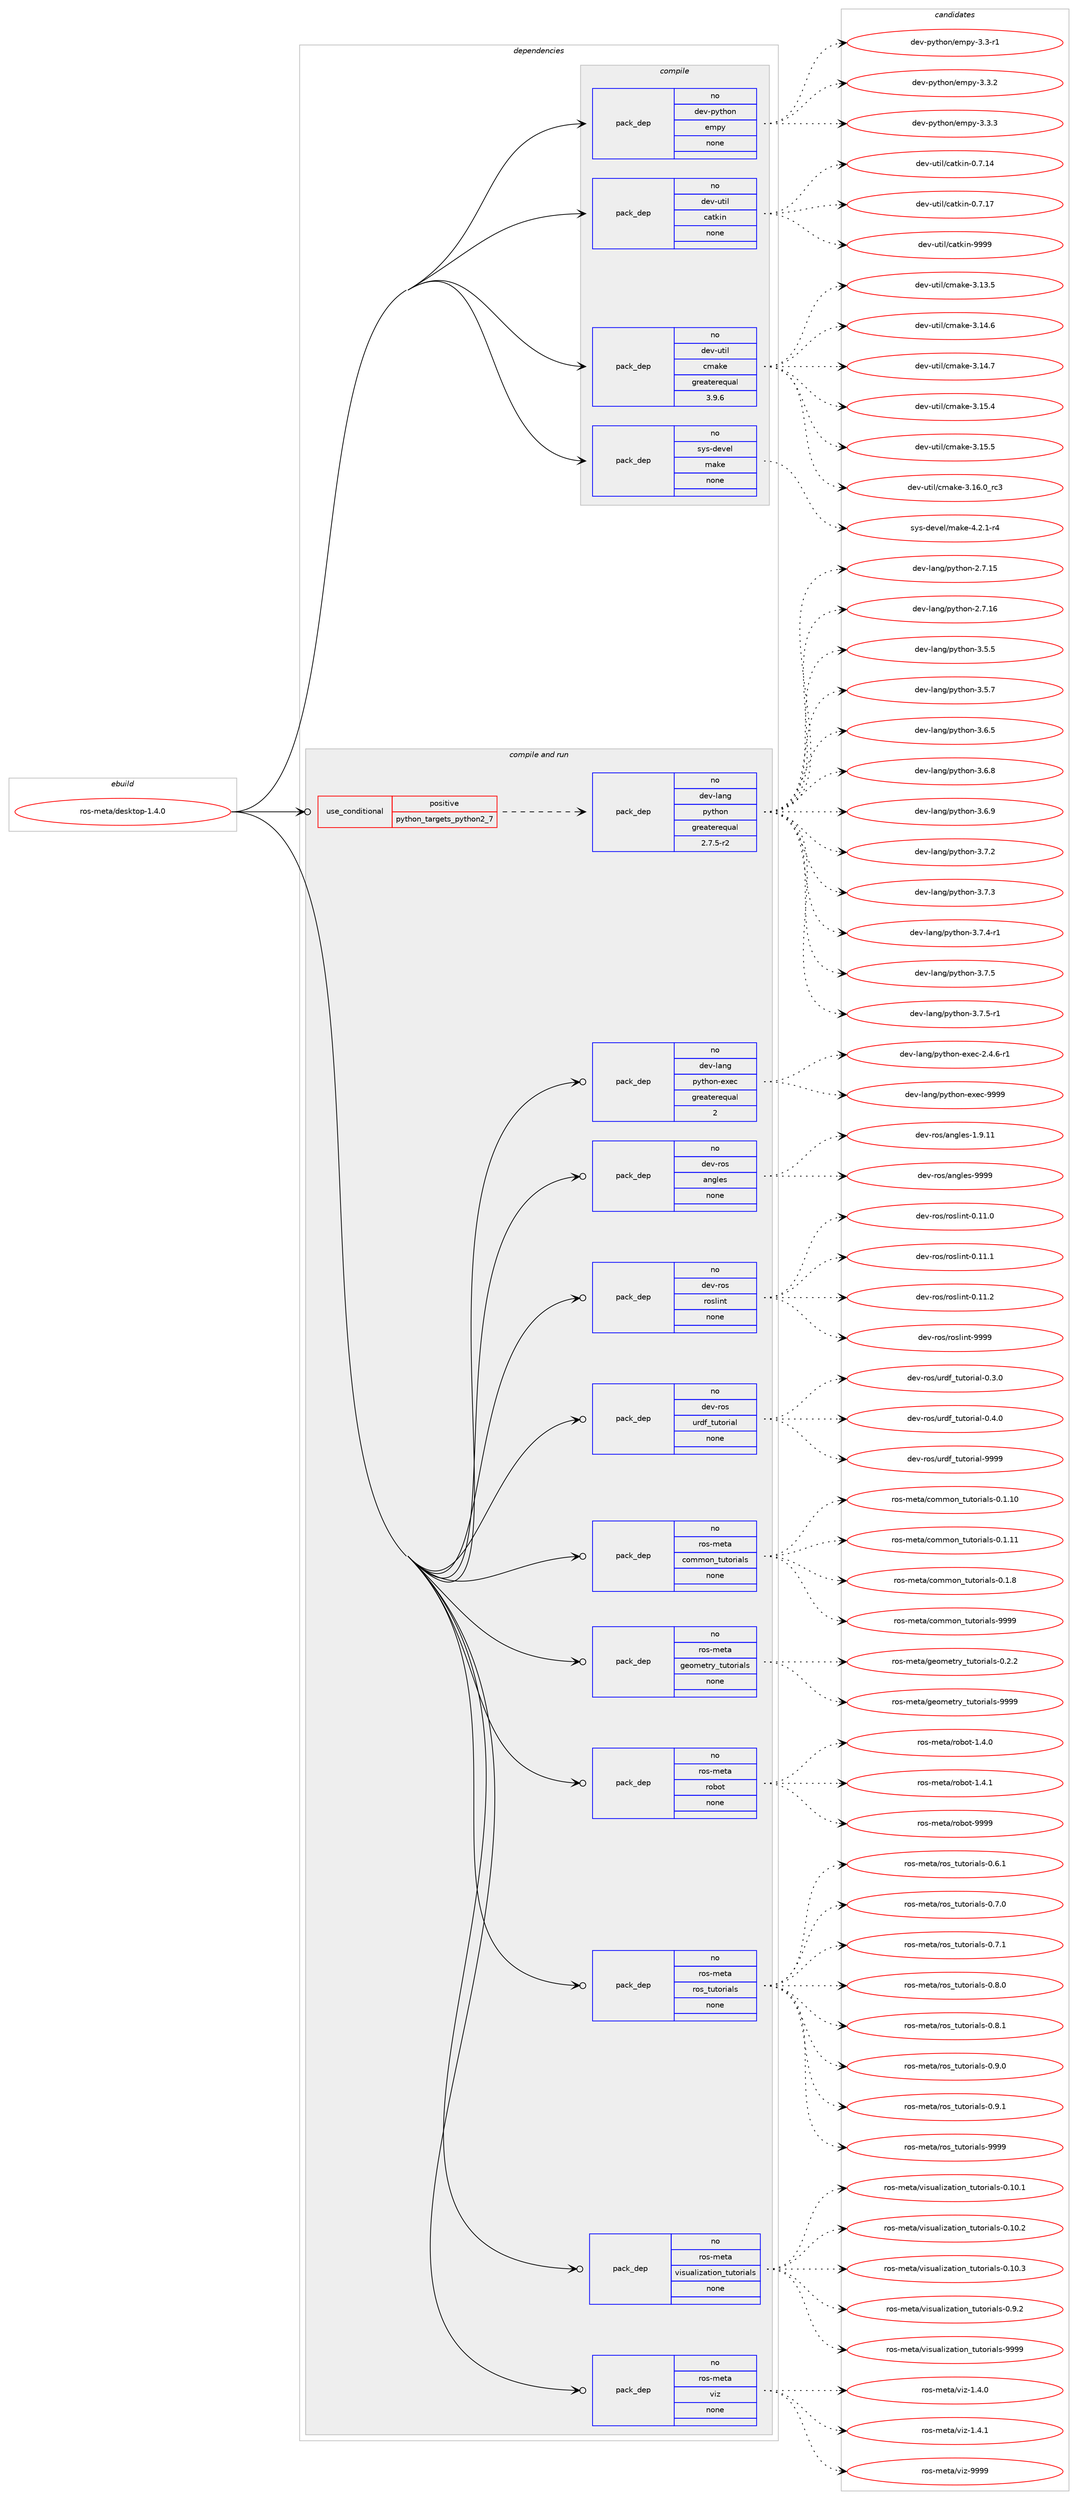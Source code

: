 digraph prolog {

# *************
# Graph options
# *************

newrank=true;
concentrate=true;
compound=true;
graph [rankdir=LR,fontname=Helvetica,fontsize=10,ranksep=1.5];#, ranksep=2.5, nodesep=0.2];
edge  [arrowhead=vee];
node  [fontname=Helvetica,fontsize=10];

# **********
# The ebuild
# **********

subgraph cluster_leftcol {
color=gray;
rank=same;
label=<<i>ebuild</i>>;
id [label="ros-meta/desktop-1.4.0", color=red, width=4, href="../ros-meta/desktop-1.4.0.svg"];
}

# ****************
# The dependencies
# ****************

subgraph cluster_midcol {
color=gray;
label=<<i>dependencies</i>>;
subgraph cluster_compile {
fillcolor="#eeeeee";
style=filled;
label=<<i>compile</i>>;
subgraph pack624982 {
dependency846232 [label=<<TABLE BORDER="0" CELLBORDER="1" CELLSPACING="0" CELLPADDING="4" WIDTH="220"><TR><TD ROWSPAN="6" CELLPADDING="30">pack_dep</TD></TR><TR><TD WIDTH="110">no</TD></TR><TR><TD>dev-python</TD></TR><TR><TD>empy</TD></TR><TR><TD>none</TD></TR><TR><TD></TD></TR></TABLE>>, shape=none, color=blue];
}
id:e -> dependency846232:w [weight=20,style="solid",arrowhead="vee"];
subgraph pack624983 {
dependency846233 [label=<<TABLE BORDER="0" CELLBORDER="1" CELLSPACING="0" CELLPADDING="4" WIDTH="220"><TR><TD ROWSPAN="6" CELLPADDING="30">pack_dep</TD></TR><TR><TD WIDTH="110">no</TD></TR><TR><TD>dev-util</TD></TR><TR><TD>catkin</TD></TR><TR><TD>none</TD></TR><TR><TD></TD></TR></TABLE>>, shape=none, color=blue];
}
id:e -> dependency846233:w [weight=20,style="solid",arrowhead="vee"];
subgraph pack624984 {
dependency846234 [label=<<TABLE BORDER="0" CELLBORDER="1" CELLSPACING="0" CELLPADDING="4" WIDTH="220"><TR><TD ROWSPAN="6" CELLPADDING="30">pack_dep</TD></TR><TR><TD WIDTH="110">no</TD></TR><TR><TD>dev-util</TD></TR><TR><TD>cmake</TD></TR><TR><TD>greaterequal</TD></TR><TR><TD>3.9.6</TD></TR></TABLE>>, shape=none, color=blue];
}
id:e -> dependency846234:w [weight=20,style="solid",arrowhead="vee"];
subgraph pack624985 {
dependency846235 [label=<<TABLE BORDER="0" CELLBORDER="1" CELLSPACING="0" CELLPADDING="4" WIDTH="220"><TR><TD ROWSPAN="6" CELLPADDING="30">pack_dep</TD></TR><TR><TD WIDTH="110">no</TD></TR><TR><TD>sys-devel</TD></TR><TR><TD>make</TD></TR><TR><TD>none</TD></TR><TR><TD></TD></TR></TABLE>>, shape=none, color=blue];
}
id:e -> dependency846235:w [weight=20,style="solid",arrowhead="vee"];
}
subgraph cluster_compileandrun {
fillcolor="#eeeeee";
style=filled;
label=<<i>compile and run</i>>;
subgraph cond206316 {
dependency846236 [label=<<TABLE BORDER="0" CELLBORDER="1" CELLSPACING="0" CELLPADDING="4"><TR><TD ROWSPAN="3" CELLPADDING="10">use_conditional</TD></TR><TR><TD>positive</TD></TR><TR><TD>python_targets_python2_7</TD></TR></TABLE>>, shape=none, color=red];
subgraph pack624986 {
dependency846237 [label=<<TABLE BORDER="0" CELLBORDER="1" CELLSPACING="0" CELLPADDING="4" WIDTH="220"><TR><TD ROWSPAN="6" CELLPADDING="30">pack_dep</TD></TR><TR><TD WIDTH="110">no</TD></TR><TR><TD>dev-lang</TD></TR><TR><TD>python</TD></TR><TR><TD>greaterequal</TD></TR><TR><TD>2.7.5-r2</TD></TR></TABLE>>, shape=none, color=blue];
}
dependency846236:e -> dependency846237:w [weight=20,style="dashed",arrowhead="vee"];
}
id:e -> dependency846236:w [weight=20,style="solid",arrowhead="odotvee"];
subgraph pack624987 {
dependency846238 [label=<<TABLE BORDER="0" CELLBORDER="1" CELLSPACING="0" CELLPADDING="4" WIDTH="220"><TR><TD ROWSPAN="6" CELLPADDING="30">pack_dep</TD></TR><TR><TD WIDTH="110">no</TD></TR><TR><TD>dev-lang</TD></TR><TR><TD>python-exec</TD></TR><TR><TD>greaterequal</TD></TR><TR><TD>2</TD></TR></TABLE>>, shape=none, color=blue];
}
id:e -> dependency846238:w [weight=20,style="solid",arrowhead="odotvee"];
subgraph pack624988 {
dependency846239 [label=<<TABLE BORDER="0" CELLBORDER="1" CELLSPACING="0" CELLPADDING="4" WIDTH="220"><TR><TD ROWSPAN="6" CELLPADDING="30">pack_dep</TD></TR><TR><TD WIDTH="110">no</TD></TR><TR><TD>dev-ros</TD></TR><TR><TD>angles</TD></TR><TR><TD>none</TD></TR><TR><TD></TD></TR></TABLE>>, shape=none, color=blue];
}
id:e -> dependency846239:w [weight=20,style="solid",arrowhead="odotvee"];
subgraph pack624989 {
dependency846240 [label=<<TABLE BORDER="0" CELLBORDER="1" CELLSPACING="0" CELLPADDING="4" WIDTH="220"><TR><TD ROWSPAN="6" CELLPADDING="30">pack_dep</TD></TR><TR><TD WIDTH="110">no</TD></TR><TR><TD>dev-ros</TD></TR><TR><TD>roslint</TD></TR><TR><TD>none</TD></TR><TR><TD></TD></TR></TABLE>>, shape=none, color=blue];
}
id:e -> dependency846240:w [weight=20,style="solid",arrowhead="odotvee"];
subgraph pack624990 {
dependency846241 [label=<<TABLE BORDER="0" CELLBORDER="1" CELLSPACING="0" CELLPADDING="4" WIDTH="220"><TR><TD ROWSPAN="6" CELLPADDING="30">pack_dep</TD></TR><TR><TD WIDTH="110">no</TD></TR><TR><TD>dev-ros</TD></TR><TR><TD>urdf_tutorial</TD></TR><TR><TD>none</TD></TR><TR><TD></TD></TR></TABLE>>, shape=none, color=blue];
}
id:e -> dependency846241:w [weight=20,style="solid",arrowhead="odotvee"];
subgraph pack624991 {
dependency846242 [label=<<TABLE BORDER="0" CELLBORDER="1" CELLSPACING="0" CELLPADDING="4" WIDTH="220"><TR><TD ROWSPAN="6" CELLPADDING="30">pack_dep</TD></TR><TR><TD WIDTH="110">no</TD></TR><TR><TD>ros-meta</TD></TR><TR><TD>common_tutorials</TD></TR><TR><TD>none</TD></TR><TR><TD></TD></TR></TABLE>>, shape=none, color=blue];
}
id:e -> dependency846242:w [weight=20,style="solid",arrowhead="odotvee"];
subgraph pack624992 {
dependency846243 [label=<<TABLE BORDER="0" CELLBORDER="1" CELLSPACING="0" CELLPADDING="4" WIDTH="220"><TR><TD ROWSPAN="6" CELLPADDING="30">pack_dep</TD></TR><TR><TD WIDTH="110">no</TD></TR><TR><TD>ros-meta</TD></TR><TR><TD>geometry_tutorials</TD></TR><TR><TD>none</TD></TR><TR><TD></TD></TR></TABLE>>, shape=none, color=blue];
}
id:e -> dependency846243:w [weight=20,style="solid",arrowhead="odotvee"];
subgraph pack624993 {
dependency846244 [label=<<TABLE BORDER="0" CELLBORDER="1" CELLSPACING="0" CELLPADDING="4" WIDTH="220"><TR><TD ROWSPAN="6" CELLPADDING="30">pack_dep</TD></TR><TR><TD WIDTH="110">no</TD></TR><TR><TD>ros-meta</TD></TR><TR><TD>robot</TD></TR><TR><TD>none</TD></TR><TR><TD></TD></TR></TABLE>>, shape=none, color=blue];
}
id:e -> dependency846244:w [weight=20,style="solid",arrowhead="odotvee"];
subgraph pack624994 {
dependency846245 [label=<<TABLE BORDER="0" CELLBORDER="1" CELLSPACING="0" CELLPADDING="4" WIDTH="220"><TR><TD ROWSPAN="6" CELLPADDING="30">pack_dep</TD></TR><TR><TD WIDTH="110">no</TD></TR><TR><TD>ros-meta</TD></TR><TR><TD>ros_tutorials</TD></TR><TR><TD>none</TD></TR><TR><TD></TD></TR></TABLE>>, shape=none, color=blue];
}
id:e -> dependency846245:w [weight=20,style="solid",arrowhead="odotvee"];
subgraph pack624995 {
dependency846246 [label=<<TABLE BORDER="0" CELLBORDER="1" CELLSPACING="0" CELLPADDING="4" WIDTH="220"><TR><TD ROWSPAN="6" CELLPADDING="30">pack_dep</TD></TR><TR><TD WIDTH="110">no</TD></TR><TR><TD>ros-meta</TD></TR><TR><TD>visualization_tutorials</TD></TR><TR><TD>none</TD></TR><TR><TD></TD></TR></TABLE>>, shape=none, color=blue];
}
id:e -> dependency846246:w [weight=20,style="solid",arrowhead="odotvee"];
subgraph pack624996 {
dependency846247 [label=<<TABLE BORDER="0" CELLBORDER="1" CELLSPACING="0" CELLPADDING="4" WIDTH="220"><TR><TD ROWSPAN="6" CELLPADDING="30">pack_dep</TD></TR><TR><TD WIDTH="110">no</TD></TR><TR><TD>ros-meta</TD></TR><TR><TD>viz</TD></TR><TR><TD>none</TD></TR><TR><TD></TD></TR></TABLE>>, shape=none, color=blue];
}
id:e -> dependency846247:w [weight=20,style="solid",arrowhead="odotvee"];
}
subgraph cluster_run {
fillcolor="#eeeeee";
style=filled;
label=<<i>run</i>>;
}
}

# **************
# The candidates
# **************

subgraph cluster_choices {
rank=same;
color=gray;
label=<<i>candidates</i>>;

subgraph choice624982 {
color=black;
nodesep=1;
choice1001011184511212111610411111047101109112121455146514511449 [label="dev-python/empy-3.3-r1", color=red, width=4,href="../dev-python/empy-3.3-r1.svg"];
choice1001011184511212111610411111047101109112121455146514650 [label="dev-python/empy-3.3.2", color=red, width=4,href="../dev-python/empy-3.3.2.svg"];
choice1001011184511212111610411111047101109112121455146514651 [label="dev-python/empy-3.3.3", color=red, width=4,href="../dev-python/empy-3.3.3.svg"];
dependency846232:e -> choice1001011184511212111610411111047101109112121455146514511449:w [style=dotted,weight="100"];
dependency846232:e -> choice1001011184511212111610411111047101109112121455146514650:w [style=dotted,weight="100"];
dependency846232:e -> choice1001011184511212111610411111047101109112121455146514651:w [style=dotted,weight="100"];
}
subgraph choice624983 {
color=black;
nodesep=1;
choice1001011184511711610510847999711610710511045484655464952 [label="dev-util/catkin-0.7.14", color=red, width=4,href="../dev-util/catkin-0.7.14.svg"];
choice1001011184511711610510847999711610710511045484655464955 [label="dev-util/catkin-0.7.17", color=red, width=4,href="../dev-util/catkin-0.7.17.svg"];
choice100101118451171161051084799971161071051104557575757 [label="dev-util/catkin-9999", color=red, width=4,href="../dev-util/catkin-9999.svg"];
dependency846233:e -> choice1001011184511711610510847999711610710511045484655464952:w [style=dotted,weight="100"];
dependency846233:e -> choice1001011184511711610510847999711610710511045484655464955:w [style=dotted,weight="100"];
dependency846233:e -> choice100101118451171161051084799971161071051104557575757:w [style=dotted,weight="100"];
}
subgraph choice624984 {
color=black;
nodesep=1;
choice1001011184511711610510847991099710710145514649514653 [label="dev-util/cmake-3.13.5", color=red, width=4,href="../dev-util/cmake-3.13.5.svg"];
choice1001011184511711610510847991099710710145514649524654 [label="dev-util/cmake-3.14.6", color=red, width=4,href="../dev-util/cmake-3.14.6.svg"];
choice1001011184511711610510847991099710710145514649524655 [label="dev-util/cmake-3.14.7", color=red, width=4,href="../dev-util/cmake-3.14.7.svg"];
choice1001011184511711610510847991099710710145514649534652 [label="dev-util/cmake-3.15.4", color=red, width=4,href="../dev-util/cmake-3.15.4.svg"];
choice1001011184511711610510847991099710710145514649534653 [label="dev-util/cmake-3.15.5", color=red, width=4,href="../dev-util/cmake-3.15.5.svg"];
choice1001011184511711610510847991099710710145514649544648951149951 [label="dev-util/cmake-3.16.0_rc3", color=red, width=4,href="../dev-util/cmake-3.16.0_rc3.svg"];
dependency846234:e -> choice1001011184511711610510847991099710710145514649514653:w [style=dotted,weight="100"];
dependency846234:e -> choice1001011184511711610510847991099710710145514649524654:w [style=dotted,weight="100"];
dependency846234:e -> choice1001011184511711610510847991099710710145514649524655:w [style=dotted,weight="100"];
dependency846234:e -> choice1001011184511711610510847991099710710145514649534652:w [style=dotted,weight="100"];
dependency846234:e -> choice1001011184511711610510847991099710710145514649534653:w [style=dotted,weight="100"];
dependency846234:e -> choice1001011184511711610510847991099710710145514649544648951149951:w [style=dotted,weight="100"];
}
subgraph choice624985 {
color=black;
nodesep=1;
choice1151211154510010111810110847109971071014552465046494511452 [label="sys-devel/make-4.2.1-r4", color=red, width=4,href="../sys-devel/make-4.2.1-r4.svg"];
dependency846235:e -> choice1151211154510010111810110847109971071014552465046494511452:w [style=dotted,weight="100"];
}
subgraph choice624986 {
color=black;
nodesep=1;
choice10010111845108971101034711212111610411111045504655464953 [label="dev-lang/python-2.7.15", color=red, width=4,href="../dev-lang/python-2.7.15.svg"];
choice10010111845108971101034711212111610411111045504655464954 [label="dev-lang/python-2.7.16", color=red, width=4,href="../dev-lang/python-2.7.16.svg"];
choice100101118451089711010347112121116104111110455146534653 [label="dev-lang/python-3.5.5", color=red, width=4,href="../dev-lang/python-3.5.5.svg"];
choice100101118451089711010347112121116104111110455146534655 [label="dev-lang/python-3.5.7", color=red, width=4,href="../dev-lang/python-3.5.7.svg"];
choice100101118451089711010347112121116104111110455146544653 [label="dev-lang/python-3.6.5", color=red, width=4,href="../dev-lang/python-3.6.5.svg"];
choice100101118451089711010347112121116104111110455146544656 [label="dev-lang/python-3.6.8", color=red, width=4,href="../dev-lang/python-3.6.8.svg"];
choice100101118451089711010347112121116104111110455146544657 [label="dev-lang/python-3.6.9", color=red, width=4,href="../dev-lang/python-3.6.9.svg"];
choice100101118451089711010347112121116104111110455146554650 [label="dev-lang/python-3.7.2", color=red, width=4,href="../dev-lang/python-3.7.2.svg"];
choice100101118451089711010347112121116104111110455146554651 [label="dev-lang/python-3.7.3", color=red, width=4,href="../dev-lang/python-3.7.3.svg"];
choice1001011184510897110103471121211161041111104551465546524511449 [label="dev-lang/python-3.7.4-r1", color=red, width=4,href="../dev-lang/python-3.7.4-r1.svg"];
choice100101118451089711010347112121116104111110455146554653 [label="dev-lang/python-3.7.5", color=red, width=4,href="../dev-lang/python-3.7.5.svg"];
choice1001011184510897110103471121211161041111104551465546534511449 [label="dev-lang/python-3.7.5-r1", color=red, width=4,href="../dev-lang/python-3.7.5-r1.svg"];
dependency846237:e -> choice10010111845108971101034711212111610411111045504655464953:w [style=dotted,weight="100"];
dependency846237:e -> choice10010111845108971101034711212111610411111045504655464954:w [style=dotted,weight="100"];
dependency846237:e -> choice100101118451089711010347112121116104111110455146534653:w [style=dotted,weight="100"];
dependency846237:e -> choice100101118451089711010347112121116104111110455146534655:w [style=dotted,weight="100"];
dependency846237:e -> choice100101118451089711010347112121116104111110455146544653:w [style=dotted,weight="100"];
dependency846237:e -> choice100101118451089711010347112121116104111110455146544656:w [style=dotted,weight="100"];
dependency846237:e -> choice100101118451089711010347112121116104111110455146544657:w [style=dotted,weight="100"];
dependency846237:e -> choice100101118451089711010347112121116104111110455146554650:w [style=dotted,weight="100"];
dependency846237:e -> choice100101118451089711010347112121116104111110455146554651:w [style=dotted,weight="100"];
dependency846237:e -> choice1001011184510897110103471121211161041111104551465546524511449:w [style=dotted,weight="100"];
dependency846237:e -> choice100101118451089711010347112121116104111110455146554653:w [style=dotted,weight="100"];
dependency846237:e -> choice1001011184510897110103471121211161041111104551465546534511449:w [style=dotted,weight="100"];
}
subgraph choice624987 {
color=black;
nodesep=1;
choice10010111845108971101034711212111610411111045101120101994550465246544511449 [label="dev-lang/python-exec-2.4.6-r1", color=red, width=4,href="../dev-lang/python-exec-2.4.6-r1.svg"];
choice10010111845108971101034711212111610411111045101120101994557575757 [label="dev-lang/python-exec-9999", color=red, width=4,href="../dev-lang/python-exec-9999.svg"];
dependency846238:e -> choice10010111845108971101034711212111610411111045101120101994550465246544511449:w [style=dotted,weight="100"];
dependency846238:e -> choice10010111845108971101034711212111610411111045101120101994557575757:w [style=dotted,weight="100"];
}
subgraph choice624988 {
color=black;
nodesep=1;
choice10010111845114111115479711010310810111545494657464949 [label="dev-ros/angles-1.9.11", color=red, width=4,href="../dev-ros/angles-1.9.11.svg"];
choice1001011184511411111547971101031081011154557575757 [label="dev-ros/angles-9999", color=red, width=4,href="../dev-ros/angles-9999.svg"];
dependency846239:e -> choice10010111845114111115479711010310810111545494657464949:w [style=dotted,weight="100"];
dependency846239:e -> choice1001011184511411111547971101031081011154557575757:w [style=dotted,weight="100"];
}
subgraph choice624989 {
color=black;
nodesep=1;
choice100101118451141111154711411111510810511011645484649494648 [label="dev-ros/roslint-0.11.0", color=red, width=4,href="../dev-ros/roslint-0.11.0.svg"];
choice100101118451141111154711411111510810511011645484649494649 [label="dev-ros/roslint-0.11.1", color=red, width=4,href="../dev-ros/roslint-0.11.1.svg"];
choice100101118451141111154711411111510810511011645484649494650 [label="dev-ros/roslint-0.11.2", color=red, width=4,href="../dev-ros/roslint-0.11.2.svg"];
choice10010111845114111115471141111151081051101164557575757 [label="dev-ros/roslint-9999", color=red, width=4,href="../dev-ros/roslint-9999.svg"];
dependency846240:e -> choice100101118451141111154711411111510810511011645484649494648:w [style=dotted,weight="100"];
dependency846240:e -> choice100101118451141111154711411111510810511011645484649494649:w [style=dotted,weight="100"];
dependency846240:e -> choice100101118451141111154711411111510810511011645484649494650:w [style=dotted,weight="100"];
dependency846240:e -> choice10010111845114111115471141111151081051101164557575757:w [style=dotted,weight="100"];
}
subgraph choice624990 {
color=black;
nodesep=1;
choice10010111845114111115471171141001029511611711611111410597108454846514648 [label="dev-ros/urdf_tutorial-0.3.0", color=red, width=4,href="../dev-ros/urdf_tutorial-0.3.0.svg"];
choice10010111845114111115471171141001029511611711611111410597108454846524648 [label="dev-ros/urdf_tutorial-0.4.0", color=red, width=4,href="../dev-ros/urdf_tutorial-0.4.0.svg"];
choice100101118451141111154711711410010295116117116111114105971084557575757 [label="dev-ros/urdf_tutorial-9999", color=red, width=4,href="../dev-ros/urdf_tutorial-9999.svg"];
dependency846241:e -> choice10010111845114111115471171141001029511611711611111410597108454846514648:w [style=dotted,weight="100"];
dependency846241:e -> choice10010111845114111115471171141001029511611711611111410597108454846524648:w [style=dotted,weight="100"];
dependency846241:e -> choice100101118451141111154711711410010295116117116111114105971084557575757:w [style=dotted,weight="100"];
}
subgraph choice624991 {
color=black;
nodesep=1;
choice11411111545109101116974799111109109111110951161171161111141059710811545484649464948 [label="ros-meta/common_tutorials-0.1.10", color=red, width=4,href="../ros-meta/common_tutorials-0.1.10.svg"];
choice11411111545109101116974799111109109111110951161171161111141059710811545484649464949 [label="ros-meta/common_tutorials-0.1.11", color=red, width=4,href="../ros-meta/common_tutorials-0.1.11.svg"];
choice114111115451091011169747991111091091111109511611711611111410597108115454846494656 [label="ros-meta/common_tutorials-0.1.8", color=red, width=4,href="../ros-meta/common_tutorials-0.1.8.svg"];
choice1141111154510910111697479911110910911111095116117116111114105971081154557575757 [label="ros-meta/common_tutorials-9999", color=red, width=4,href="../ros-meta/common_tutorials-9999.svg"];
dependency846242:e -> choice11411111545109101116974799111109109111110951161171161111141059710811545484649464948:w [style=dotted,weight="100"];
dependency846242:e -> choice11411111545109101116974799111109109111110951161171161111141059710811545484649464949:w [style=dotted,weight="100"];
dependency846242:e -> choice114111115451091011169747991111091091111109511611711611111410597108115454846494656:w [style=dotted,weight="100"];
dependency846242:e -> choice1141111154510910111697479911110910911111095116117116111114105971081154557575757:w [style=dotted,weight="100"];
}
subgraph choice624992 {
color=black;
nodesep=1;
choice1141111154510910111697471031011111091011161141219511611711611111410597108115454846504650 [label="ros-meta/geometry_tutorials-0.2.2", color=red, width=4,href="../ros-meta/geometry_tutorials-0.2.2.svg"];
choice11411111545109101116974710310111110910111611412195116117116111114105971081154557575757 [label="ros-meta/geometry_tutorials-9999", color=red, width=4,href="../ros-meta/geometry_tutorials-9999.svg"];
dependency846243:e -> choice1141111154510910111697471031011111091011161141219511611711611111410597108115454846504650:w [style=dotted,weight="100"];
dependency846243:e -> choice11411111545109101116974710310111110910111611412195116117116111114105971081154557575757:w [style=dotted,weight="100"];
}
subgraph choice624993 {
color=black;
nodesep=1;
choice11411111545109101116974711411198111116454946524648 [label="ros-meta/robot-1.4.0", color=red, width=4,href="../ros-meta/robot-1.4.0.svg"];
choice11411111545109101116974711411198111116454946524649 [label="ros-meta/robot-1.4.1", color=red, width=4,href="../ros-meta/robot-1.4.1.svg"];
choice114111115451091011169747114111981111164557575757 [label="ros-meta/robot-9999", color=red, width=4,href="../ros-meta/robot-9999.svg"];
dependency846244:e -> choice11411111545109101116974711411198111116454946524648:w [style=dotted,weight="100"];
dependency846244:e -> choice11411111545109101116974711411198111116454946524649:w [style=dotted,weight="100"];
dependency846244:e -> choice114111115451091011169747114111981111164557575757:w [style=dotted,weight="100"];
}
subgraph choice624994 {
color=black;
nodesep=1;
choice1141111154510910111697471141111159511611711611111410597108115454846544649 [label="ros-meta/ros_tutorials-0.6.1", color=red, width=4,href="../ros-meta/ros_tutorials-0.6.1.svg"];
choice1141111154510910111697471141111159511611711611111410597108115454846554648 [label="ros-meta/ros_tutorials-0.7.0", color=red, width=4,href="../ros-meta/ros_tutorials-0.7.0.svg"];
choice1141111154510910111697471141111159511611711611111410597108115454846554649 [label="ros-meta/ros_tutorials-0.7.1", color=red, width=4,href="../ros-meta/ros_tutorials-0.7.1.svg"];
choice1141111154510910111697471141111159511611711611111410597108115454846564648 [label="ros-meta/ros_tutorials-0.8.0", color=red, width=4,href="../ros-meta/ros_tutorials-0.8.0.svg"];
choice1141111154510910111697471141111159511611711611111410597108115454846564649 [label="ros-meta/ros_tutorials-0.8.1", color=red, width=4,href="../ros-meta/ros_tutorials-0.8.1.svg"];
choice1141111154510910111697471141111159511611711611111410597108115454846574648 [label="ros-meta/ros_tutorials-0.9.0", color=red, width=4,href="../ros-meta/ros_tutorials-0.9.0.svg"];
choice1141111154510910111697471141111159511611711611111410597108115454846574649 [label="ros-meta/ros_tutorials-0.9.1", color=red, width=4,href="../ros-meta/ros_tutorials-0.9.1.svg"];
choice11411111545109101116974711411111595116117116111114105971081154557575757 [label="ros-meta/ros_tutorials-9999", color=red, width=4,href="../ros-meta/ros_tutorials-9999.svg"];
dependency846245:e -> choice1141111154510910111697471141111159511611711611111410597108115454846544649:w [style=dotted,weight="100"];
dependency846245:e -> choice1141111154510910111697471141111159511611711611111410597108115454846554648:w [style=dotted,weight="100"];
dependency846245:e -> choice1141111154510910111697471141111159511611711611111410597108115454846554649:w [style=dotted,weight="100"];
dependency846245:e -> choice1141111154510910111697471141111159511611711611111410597108115454846564648:w [style=dotted,weight="100"];
dependency846245:e -> choice1141111154510910111697471141111159511611711611111410597108115454846564649:w [style=dotted,weight="100"];
dependency846245:e -> choice1141111154510910111697471141111159511611711611111410597108115454846574648:w [style=dotted,weight="100"];
dependency846245:e -> choice1141111154510910111697471141111159511611711611111410597108115454846574649:w [style=dotted,weight="100"];
dependency846245:e -> choice11411111545109101116974711411111595116117116111114105971081154557575757:w [style=dotted,weight="100"];
}
subgraph choice624995 {
color=black;
nodesep=1;
choice1141111154510910111697471181051151179710810512297116105111110951161171161111141059710811545484649484649 [label="ros-meta/visualization_tutorials-0.10.1", color=red, width=4,href="../ros-meta/visualization_tutorials-0.10.1.svg"];
choice1141111154510910111697471181051151179710810512297116105111110951161171161111141059710811545484649484650 [label="ros-meta/visualization_tutorials-0.10.2", color=red, width=4,href="../ros-meta/visualization_tutorials-0.10.2.svg"];
choice1141111154510910111697471181051151179710810512297116105111110951161171161111141059710811545484649484651 [label="ros-meta/visualization_tutorials-0.10.3", color=red, width=4,href="../ros-meta/visualization_tutorials-0.10.3.svg"];
choice11411111545109101116974711810511511797108105122971161051111109511611711611111410597108115454846574650 [label="ros-meta/visualization_tutorials-0.9.2", color=red, width=4,href="../ros-meta/visualization_tutorials-0.9.2.svg"];
choice114111115451091011169747118105115117971081051229711610511111095116117116111114105971081154557575757 [label="ros-meta/visualization_tutorials-9999", color=red, width=4,href="../ros-meta/visualization_tutorials-9999.svg"];
dependency846246:e -> choice1141111154510910111697471181051151179710810512297116105111110951161171161111141059710811545484649484649:w [style=dotted,weight="100"];
dependency846246:e -> choice1141111154510910111697471181051151179710810512297116105111110951161171161111141059710811545484649484650:w [style=dotted,weight="100"];
dependency846246:e -> choice1141111154510910111697471181051151179710810512297116105111110951161171161111141059710811545484649484651:w [style=dotted,weight="100"];
dependency846246:e -> choice11411111545109101116974711810511511797108105122971161051111109511611711611111410597108115454846574650:w [style=dotted,weight="100"];
dependency846246:e -> choice114111115451091011169747118105115117971081051229711610511111095116117116111114105971081154557575757:w [style=dotted,weight="100"];
}
subgraph choice624996 {
color=black;
nodesep=1;
choice114111115451091011169747118105122454946524648 [label="ros-meta/viz-1.4.0", color=red, width=4,href="../ros-meta/viz-1.4.0.svg"];
choice114111115451091011169747118105122454946524649 [label="ros-meta/viz-1.4.1", color=red, width=4,href="../ros-meta/viz-1.4.1.svg"];
choice1141111154510910111697471181051224557575757 [label="ros-meta/viz-9999", color=red, width=4,href="../ros-meta/viz-9999.svg"];
dependency846247:e -> choice114111115451091011169747118105122454946524648:w [style=dotted,weight="100"];
dependency846247:e -> choice114111115451091011169747118105122454946524649:w [style=dotted,weight="100"];
dependency846247:e -> choice1141111154510910111697471181051224557575757:w [style=dotted,weight="100"];
}
}

}
